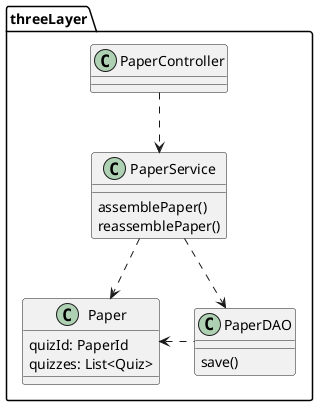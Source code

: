 @startuml

package threeLayer {
    class PaperController

    class PaperService {
        assemblePaper()
        reassemblePaper()
    }


    class Paper {
        quizId: PaperId
        quizzes: List<Quiz>
    }

    class PaperDAO {
        save()
    }


    PaperController ..> PaperService
    PaperService ..> Paper
    PaperService ..> PaperDAO
    PaperDAO .left.> Paper
}
@enduml